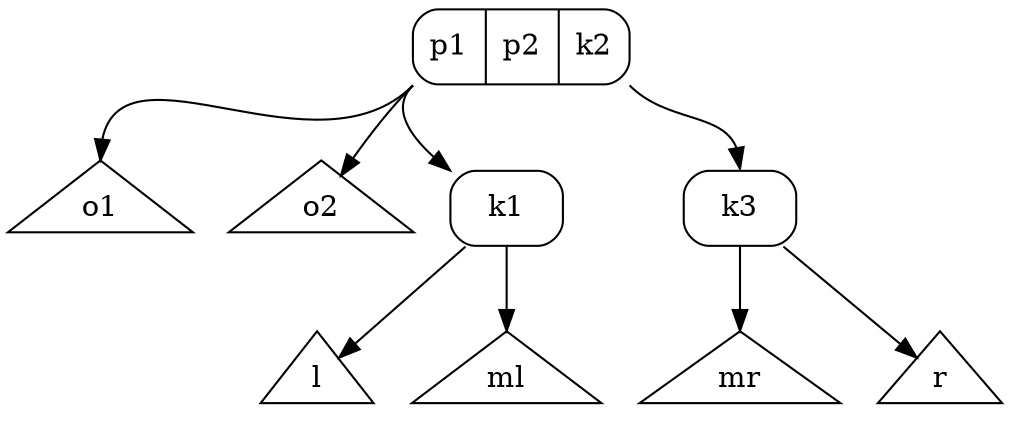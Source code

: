digraph G {
    node [ ordering = out ];
    p [ shape = Mrecord, label = "<f1> p1|<f2> p2| <f3> k2" ];
    "p":f1 -> o1 [ tailport = sw, headport = n ];
    "p":f2 -> o2 [ tailport = sw ];
    "p":f2 -> k1 [ tailport = sw ];
    "p":f3 -> k3  [ tailport = se, headport = n ];
    o1 [ shape = triangle ];
    o2 [ shape = triangle ];
    k1 [ shape = Mrecord ];
    k3 [ shape = Mrecord ];
    k1 -> l;
    k1 -> ml;
    k3 -> mr;
    k3 -> r;
    l  [ shape = triangle ];
    ml [ shape = triangle ];
    mr [ shape = triangle ];
    r  [ shape = triangle ];
}
